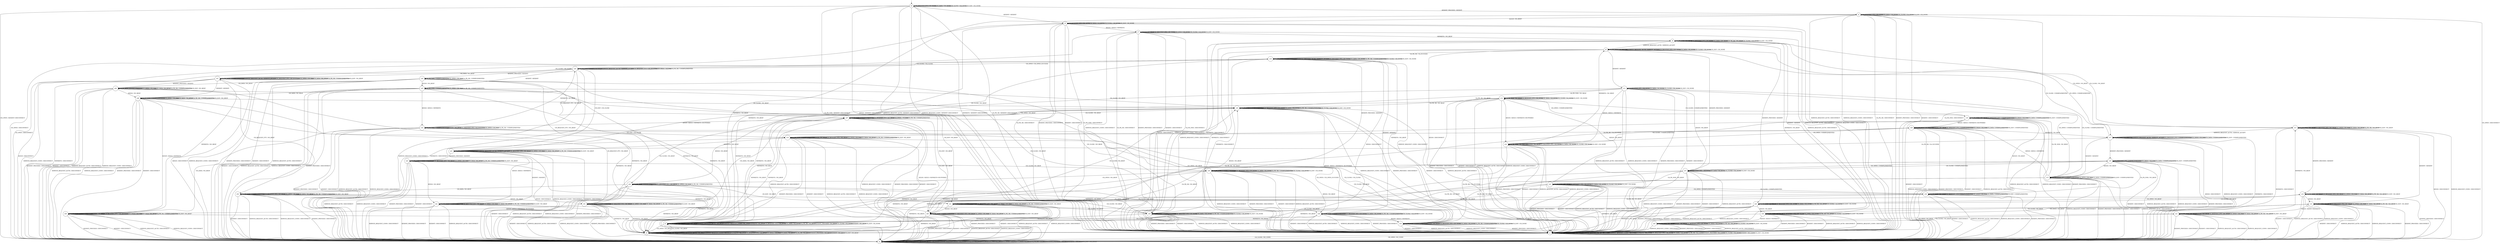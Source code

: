 digraph g {

	 s0 [shape = "circle" label="s0"];
	 s1 [shape = "circle" label="s1"];
	 s2 [shape = "circle" label="s2"];
	 s3 [shape = "circle" label="s3"];
	 s4 [shape = "circle" label="s4"];
	 s5 [shape = "circle" label="s5"];
	 s6 [shape = "circle" label="s6"];
	 s7 [shape = "circle" label="s7"];
	 s8 [shape = "circle" label="s8"];
	 s9 [shape = "circle" label="s9"];
	 s10 [shape = "circle" label="s10"];
	 s11 [shape = "circle" label="s11"];
	 s12 [shape = "circle" label="s12"];
	 s13 [shape = "circle" label="s13"];
	 s14 [shape = "circle" label="s14"];
	 s15 [shape = "circle" label="s15"];
	 s16 [shape = "circle" label="s16"];
	 s17 [shape = "circle" label="s17"];
	 s18 [shape = "circle" label="s18"];
	 s19 [shape = "circle" label="s19"];
	 s20 [shape = "circle" label="s20"];
	 s21 [shape = "circle" label="s21"];
	 s22 [shape = "circle" label="s22"];
	 s23 [shape = "circle" label="s23"];
	 s24 [shape = "circle" label="s24"];
	 s25 [shape = "circle" label="s25"];
	 s26 [shape = "circle" label="s26"];
	 s27 [shape = "circle" label="s27"];
	 s28 [shape = "circle" label="s28"];
	 s29 [shape = "circle" label="s29"];
	 s30 [shape = "circle" label="s30"];
	 s31 [shape = "circle" label="s31"];
	 s32 [shape = "circle" label="s32"];
	 s33 [shape = "circle" label="s33"];
	 s34 [shape = "circle" label="s34"];
	 s35 [shape = "circle" label="s35"];
	 s36 [shape = "circle" label="s36"];
	 s37 [shape = "circle" label="s37"];
	 s38 [shape = "circle" label="s38"];
	 s39 [shape = "circle" label="s39"];
	 s40 [shape = "circle" label="s40"];
	 s41 [shape = "circle" label="s41"];
	 s42 [shape = "circle" label="s42"];
	 s43 [shape = "circle" label="s43"];
	 s44 [shape = "circle" label="s44"];
	 s45 [shape = "circle" label="s45"];
	 s46 [shape = "circle" label="s46"];
	 s47 [shape = "circle" label="s47"];
	 s48 [shape = "circle" label="s48"];
	 s49 [shape = "circle" label="s49"];
	 s50 [shape = "circle" label="s50"];
	 s51 [shape = "circle" label="s51"];
	 s0 -> s1 [label="UA_PK_NOK / KEXINIT+DISCONNECT"];
	 s0 -> s1 [label="KEX30 / KEXINIT+DISCONNECT"];
	 s0 -> s1 [label="SERVICE_REQUEST_AUTH / KEXINIT+DISCONNECT"];
	 s0 -> s1 [label="SERVICE_REQUEST_CONN / KEXINIT+DISCONNECT"];
	 s0 -> s1 [label="NEWKEYS / KEXINIT+DISCONNECT"];
	 s0 -> s0 [label="CH_REQUEST_PTY / CH_NONE"];
	 s0 -> s4 [label="CH_OPEN / KEXINIT+DISCONNECT"];
	 s0 -> s0 [label="CH_DATA / CH_NONE"];
	 s0 -> s1 [label="UA_PK_OK / KEXINIT+DISCONNECT"];
	 s0 -> s2 [label="KEXINIT_PROCEED / KEXINIT"];
	 s0 -> s0 [label="CH_CLOSE / CH_NONE"];
	 s0 -> s5 [label="KEXINIT / KEXINIT"];
	 s0 -> s0 [label="CH_EOF / CH_NONE"];
	 s1 -> s1 [label="UA_PK_NOK / NO_CONN"];
	 s1 -> s1 [label="KEX30 / NO_CONN"];
	 s1 -> s1 [label="SERVICE_REQUEST_AUTH / NO_CONN"];
	 s1 -> s1 [label="SERVICE_REQUEST_CONN / NO_CONN"];
	 s1 -> s1 [label="NEWKEYS / NO_CONN"];
	 s1 -> s1 [label="CH_REQUEST_PTY / CH_NONE"];
	 s1 -> s4 [label="CH_OPEN / NO_CONN"];
	 s1 -> s1 [label="CH_DATA / CH_NONE"];
	 s1 -> s1 [label="UA_PK_OK / NO_CONN"];
	 s1 -> s1 [label="KEXINIT_PROCEED / NO_CONN"];
	 s1 -> s1 [label="CH_CLOSE / CH_NONE"];
	 s1 -> s1 [label="KEXINIT / NO_CONN"];
	 s1 -> s1 [label="CH_EOF / CH_NONE"];
	 s2 -> s1 [label="UA_PK_NOK / DISCONNECT"];
	 s2 -> s5 [label="KEX30 / NO_RESP"];
	 s2 -> s1 [label="SERVICE_REQUEST_AUTH / DISCONNECT"];
	 s2 -> s1 [label="SERVICE_REQUEST_CONN / DISCONNECT"];
	 s2 -> s3 [label="NEWKEYS / NO_RESP"];
	 s2 -> s2 [label="CH_REQUEST_PTY / CH_NONE"];
	 s2 -> s4 [label="CH_OPEN / DISCONNECT"];
	 s2 -> s2 [label="CH_DATA / CH_NONE"];
	 s2 -> s1 [label="UA_PK_OK / DISCONNECT"];
	 s2 -> s1 [label="KEXINIT_PROCEED / DISCONNECT"];
	 s2 -> s2 [label="CH_CLOSE / CH_NONE"];
	 s2 -> s1 [label="KEXINIT / DISCONNECT"];
	 s2 -> s2 [label="CH_EOF / CH_NONE"];
	 s3 -> s3 [label="UA_PK_NOK / NO_RESP"];
	 s3 -> s3 [label="KEX30 / NO_RESP"];
	 s3 -> s3 [label="SERVICE_REQUEST_AUTH / NO_RESP"];
	 s3 -> s3 [label="SERVICE_REQUEST_CONN / NO_RESP"];
	 s3 -> s3 [label="NEWKEYS / NO_RESP"];
	 s3 -> s3 [label="CH_REQUEST_PTY / CH_NONE"];
	 s3 -> s6 [label="CH_OPEN / NO_RESP"];
	 s3 -> s3 [label="CH_DATA / CH_NONE"];
	 s3 -> s3 [label="UA_PK_OK / NO_RESP"];
	 s3 -> s3 [label="KEXINIT_PROCEED / NO_RESP"];
	 s3 -> s3 [label="CH_CLOSE / CH_NONE"];
	 s3 -> s3 [label="KEXINIT / NO_RESP"];
	 s3 -> s3 [label="CH_EOF / CH_NONE"];
	 s4 -> s4 [label="UA_PK_NOK / NO_CONN"];
	 s4 -> s4 [label="KEX30 / NO_CONN"];
	 s4 -> s4 [label="SERVICE_REQUEST_AUTH / NO_CONN"];
	 s4 -> s4 [label="SERVICE_REQUEST_CONN / NO_CONN"];
	 s4 -> s4 [label="NEWKEYS / NO_CONN"];
	 s4 -> s4 [label="CH_REQUEST_PTY / NO_CONN"];
	 s4 -> s4 [label="CH_OPEN / CH_MAX"];
	 s4 -> s4 [label="CH_DATA / NO_CONN"];
	 s4 -> s4 [label="UA_PK_OK / NO_CONN"];
	 s4 -> s4 [label="KEXINIT_PROCEED / NO_CONN"];
	 s4 -> s1 [label="CH_CLOSE / NO_CONN"];
	 s4 -> s4 [label="KEXINIT / NO_CONN"];
	 s4 -> s4 [label="CH_EOF / NO_CONN"];
	 s5 -> s1 [label="UA_PK_NOK / DISCONNECT"];
	 s5 -> s7 [label="KEX30 / KEX31+NEWKEYS"];
	 s5 -> s1 [label="SERVICE_REQUEST_AUTH / DISCONNECT"];
	 s5 -> s1 [label="SERVICE_REQUEST_CONN / DISCONNECT"];
	 s5 -> s3 [label="NEWKEYS / NO_RESP"];
	 s5 -> s5 [label="CH_REQUEST_PTY / CH_NONE"];
	 s5 -> s4 [label="CH_OPEN / DISCONNECT"];
	 s5 -> s5 [label="CH_DATA / CH_NONE"];
	 s5 -> s1 [label="UA_PK_OK / DISCONNECT"];
	 s5 -> s1 [label="KEXINIT_PROCEED / DISCONNECT"];
	 s5 -> s5 [label="CH_CLOSE / CH_NONE"];
	 s5 -> s1 [label="KEXINIT / DISCONNECT"];
	 s5 -> s5 [label="CH_EOF / CH_NONE"];
	 s6 -> s6 [label="UA_PK_NOK / NO_RESP"];
	 s6 -> s6 [label="KEX30 / NO_RESP"];
	 s6 -> s6 [label="SERVICE_REQUEST_AUTH / NO_RESP"];
	 s6 -> s6 [label="SERVICE_REQUEST_CONN / NO_RESP"];
	 s6 -> s6 [label="NEWKEYS / NO_RESP"];
	 s6 -> s6 [label="CH_REQUEST_PTY / NO_RESP"];
	 s6 -> s6 [label="CH_OPEN / CH_MAX"];
	 s6 -> s6 [label="CH_DATA / NO_RESP"];
	 s6 -> s6 [label="UA_PK_OK / NO_RESP"];
	 s6 -> s6 [label="KEXINIT_PROCEED / NO_RESP"];
	 s6 -> s3 [label="CH_CLOSE / NO_RESP"];
	 s6 -> s6 [label="KEXINIT / NO_RESP"];
	 s6 -> s6 [label="CH_EOF / NO_RESP"];
	 s7 -> s1 [label="UA_PK_NOK / DISCONNECT"];
	 s7 -> s7 [label="KEX30 / NO_RESP"];
	 s7 -> s1 [label="SERVICE_REQUEST_AUTH / DISCONNECT"];
	 s7 -> s1 [label="SERVICE_REQUEST_CONN / DISCONNECT"];
	 s7 -> s8 [label="NEWKEYS / NO_RESP"];
	 s7 -> s7 [label="CH_REQUEST_PTY / CH_NONE"];
	 s7 -> s4 [label="CH_OPEN / DISCONNECT"];
	 s7 -> s7 [label="CH_DATA / CH_NONE"];
	 s7 -> s1 [label="UA_PK_OK / DISCONNECT"];
	 s7 -> s1 [label="KEXINIT_PROCEED / DISCONNECT"];
	 s7 -> s7 [label="CH_CLOSE / CH_NONE"];
	 s7 -> s1 [label="KEXINIT / DISCONNECT"];
	 s7 -> s7 [label="CH_EOF / CH_NONE"];
	 s8 -> s8 [label="UA_PK_NOK / NO_RESP"];
	 s8 -> s1 [label="KEX30 / DISCONNECT"];
	 s8 -> s9 [label="SERVICE_REQUEST_AUTH / SERVICE_ACCEPT"];
	 s8 -> s1 [label="SERVICE_REQUEST_CONN / DISCONNECT"];
	 s8 -> s1 [label="NEWKEYS / DISCONNECT"];
	 s8 -> s8 [label="CH_REQUEST_PTY / CH_NONE"];
	 s8 -> s13 [label="CH_OPEN / NO_RESP"];
	 s8 -> s8 [label="CH_DATA / CH_NONE"];
	 s8 -> s8 [label="UA_PK_OK / NO_RESP"];
	 s8 -> s20 [label="KEXINIT_PROCEED / KEXINIT"];
	 s8 -> s8 [label="CH_CLOSE / CH_NONE"];
	 s8 -> s30 [label="KEXINIT / KEXINIT"];
	 s8 -> s8 [label="CH_EOF / CH_NONE"];
	 s9 -> s9 [label="UA_PK_NOK / UA_FAILURE"];
	 s9 -> s1 [label="KEX30 / DISCONNECT"];
	 s9 -> s9 [label="SERVICE_REQUEST_AUTH / SERVICE_ACCEPT"];
	 s9 -> s1 [label="SERVICE_REQUEST_CONN / DISCONNECT"];
	 s9 -> s1 [label="NEWKEYS / DISCONNECT"];
	 s9 -> s9 [label="CH_REQUEST_PTY / CH_NONE"];
	 s9 -> s17 [label="CH_OPEN / UNIMPLEMENTED"];
	 s9 -> s9 [label="CH_DATA / CH_NONE"];
	 s9 -> s10 [label="UA_PK_OK / UA_SUCCESS"];
	 s9 -> s37 [label="KEXINIT_PROCEED / KEXINIT"];
	 s9 -> s9 [label="CH_CLOSE / CH_NONE"];
	 s9 -> s11 [label="KEXINIT / KEXINIT"];
	 s9 -> s9 [label="CH_EOF / CH_NONE"];
	 s10 -> s10 [label="UA_PK_NOK / UNIMPLEMENTED"];
	 s10 -> s1 [label="KEX30 / DISCONNECT"];
	 s10 -> s10 [label="SERVICE_REQUEST_AUTH / SERVICE_ACCEPT"];
	 s10 -> s1 [label="SERVICE_REQUEST_CONN / DISCONNECT"];
	 s10 -> s1 [label="NEWKEYS / DISCONNECT"];
	 s10 -> s10 [label="CH_REQUEST_PTY / CH_NONE"];
	 s10 -> s24 [label="CH_OPEN / CH_OPEN_SUCCESS"];
	 s10 -> s10 [label="CH_DATA / CH_NONE"];
	 s10 -> s10 [label="UA_PK_OK / UNIMPLEMENTED"];
	 s10 -> s45 [label="KEXINIT_PROCEED / KEXINIT"];
	 s10 -> s10 [label="CH_CLOSE / CH_NONE"];
	 s10 -> s36 [label="KEXINIT / KEXINIT"];
	 s10 -> s10 [label="CH_EOF / CH_NONE"];
	 s11 -> s12 [label="UA_PK_NOK / NO_RESP"];
	 s11 -> s22 [label="KEX30 / KEX31+NEWKEYS"];
	 s11 -> s1 [label="SERVICE_REQUEST_AUTH / DISCONNECT"];
	 s11 -> s1 [label="SERVICE_REQUEST_CONN / DISCONNECT"];
	 s11 -> s3 [label="NEWKEYS / NO_RESP"];
	 s11 -> s11 [label="CH_REQUEST_PTY / CH_NONE"];
	 s11 -> s15 [label="CH_OPEN / UNIMPLEMENTED"];
	 s11 -> s11 [label="CH_DATA / CH_NONE"];
	 s11 -> s35 [label="UA_PK_OK / NO_RESP"];
	 s11 -> s1 [label="KEXINIT_PROCEED / DISCONNECT"];
	 s11 -> s11 [label="CH_CLOSE / CH_NONE"];
	 s11 -> s1 [label="KEXINIT / DISCONNECT"];
	 s11 -> s11 [label="CH_EOF / CH_NONE"];
	 s12 -> s12 [label="UA_PK_NOK / NO_RESP"];
	 s12 -> s22 [label="KEX30 / KEX31+NEWKEYS+BUFFERED"];
	 s12 -> s1 [label="SERVICE_REQUEST_AUTH / DISCONNECT"];
	 s12 -> s1 [label="SERVICE_REQUEST_CONN / DISCONNECT"];
	 s12 -> s3 [label="NEWKEYS / NO_RESP"];
	 s12 -> s12 [label="CH_REQUEST_PTY / CH_NONE"];
	 s12 -> s19 [label="CH_OPEN / UNIMPLEMENTED"];
	 s12 -> s12 [label="CH_DATA / CH_NONE"];
	 s12 -> s35 [label="UA_PK_OK / NO_RESP"];
	 s12 -> s1 [label="KEXINIT_PROCEED / DISCONNECT"];
	 s12 -> s12 [label="CH_CLOSE / CH_NONE"];
	 s12 -> s1 [label="KEXINIT / DISCONNECT"];
	 s12 -> s12 [label="CH_EOF / CH_NONE"];
	 s13 -> s13 [label="UA_PK_NOK / NO_RESP"];
	 s13 -> s4 [label="KEX30 / DISCONNECT"];
	 s13 -> s17 [label="SERVICE_REQUEST_AUTH / SERVICE_ACCEPT"];
	 s13 -> s4 [label="SERVICE_REQUEST_CONN / DISCONNECT"];
	 s13 -> s4 [label="NEWKEYS / DISCONNECT"];
	 s13 -> s13 [label="CH_REQUEST_PTY / NO_RESP"];
	 s13 -> s13 [label="CH_OPEN / CH_MAX"];
	 s13 -> s13 [label="CH_DATA / NO_RESP"];
	 s13 -> s13 [label="UA_PK_OK / NO_RESP"];
	 s13 -> s16 [label="KEXINIT_PROCEED / KEXINIT"];
	 s13 -> s8 [label="CH_CLOSE / NO_RESP"];
	 s13 -> s14 [label="KEXINIT / KEXINIT"];
	 s13 -> s13 [label="CH_EOF / NO_RESP"];
	 s14 -> s14 [label="UA_PK_NOK / NO_RESP"];
	 s14 -> s21 [label="KEX30 / KEX31+NEWKEYS"];
	 s14 -> s4 [label="SERVICE_REQUEST_AUTH / DISCONNECT"];
	 s14 -> s4 [label="SERVICE_REQUEST_CONN / DISCONNECT"];
	 s14 -> s6 [label="NEWKEYS / NO_RESP"];
	 s14 -> s14 [label="CH_REQUEST_PTY / NO_RESP"];
	 s14 -> s14 [label="CH_OPEN / CH_MAX"];
	 s14 -> s14 [label="CH_DATA / NO_RESP"];
	 s14 -> s14 [label="UA_PK_OK / NO_RESP"];
	 s14 -> s4 [label="KEXINIT_PROCEED / DISCONNECT"];
	 s14 -> s30 [label="CH_CLOSE / NO_RESP"];
	 s14 -> s4 [label="KEXINIT / DISCONNECT"];
	 s14 -> s14 [label="CH_EOF / NO_RESP"];
	 s15 -> s19 [label="UA_PK_NOK / NO_RESP"];
	 s15 -> s28 [label="KEX30 / KEX31+NEWKEYS"];
	 s15 -> s4 [label="SERVICE_REQUEST_AUTH / DISCONNECT"];
	 s15 -> s4 [label="SERVICE_REQUEST_CONN / DISCONNECT"];
	 s15 -> s6 [label="NEWKEYS / NO_RESP"];
	 s15 -> s15 [label="CH_REQUEST_PTY / UNIMPLEMENTED"];
	 s15 -> s15 [label="CH_OPEN / CH_MAX"];
	 s15 -> s15 [label="CH_DATA / UNIMPLEMENTED"];
	 s15 -> s40 [label="UA_PK_OK / NO_RESP"];
	 s15 -> s4 [label="KEXINIT_PROCEED / DISCONNECT"];
	 s15 -> s11 [label="CH_CLOSE / UNIMPLEMENTED"];
	 s15 -> s4 [label="KEXINIT / DISCONNECT"];
	 s15 -> s15 [label="CH_EOF / UNIMPLEMENTED"];
	 s16 -> s16 [label="UA_PK_NOK / NO_RESP"];
	 s16 -> s14 [label="KEX30 / NO_RESP"];
	 s16 -> s4 [label="SERVICE_REQUEST_AUTH / DISCONNECT"];
	 s16 -> s4 [label="SERVICE_REQUEST_CONN / DISCONNECT"];
	 s16 -> s6 [label="NEWKEYS / NO_RESP"];
	 s16 -> s16 [label="CH_REQUEST_PTY / NO_RESP"];
	 s16 -> s16 [label="CH_OPEN / CH_MAX"];
	 s16 -> s16 [label="CH_DATA / NO_RESP"];
	 s16 -> s16 [label="UA_PK_OK / NO_RESP"];
	 s16 -> s4 [label="KEXINIT_PROCEED / DISCONNECT"];
	 s16 -> s20 [label="CH_CLOSE / NO_RESP"];
	 s16 -> s4 [label="KEXINIT / DISCONNECT"];
	 s16 -> s16 [label="CH_EOF / NO_RESP"];
	 s17 -> s17 [label="UA_PK_NOK / UA_FAILURE"];
	 s17 -> s4 [label="KEX30 / DISCONNECT"];
	 s17 -> s17 [label="SERVICE_REQUEST_AUTH / SERVICE_ACCEPT"];
	 s17 -> s4 [label="SERVICE_REQUEST_CONN / DISCONNECT"];
	 s17 -> s4 [label="NEWKEYS / DISCONNECT"];
	 s17 -> s17 [label="CH_REQUEST_PTY / UNIMPLEMENTED"];
	 s17 -> s17 [label="CH_OPEN / CH_MAX"];
	 s17 -> s17 [label="CH_DATA / UNIMPLEMENTED"];
	 s17 -> s23 [label="UA_PK_OK / UA_SUCCESS"];
	 s17 -> s18 [label="KEXINIT_PROCEED / KEXINIT"];
	 s17 -> s9 [label="CH_CLOSE / UNIMPLEMENTED"];
	 s17 -> s15 [label="KEXINIT / KEXINIT"];
	 s17 -> s17 [label="CH_EOF / UNIMPLEMENTED"];
	 s18 -> s38 [label="UA_PK_NOK / NO_RESP"];
	 s18 -> s15 [label="KEX30 / NO_RESP"];
	 s18 -> s4 [label="SERVICE_REQUEST_AUTH / DISCONNECT"];
	 s18 -> s4 [label="SERVICE_REQUEST_CONN / DISCONNECT"];
	 s18 -> s6 [label="NEWKEYS / NO_RESP"];
	 s18 -> s18 [label="CH_REQUEST_PTY / UNIMPLEMENTED"];
	 s18 -> s18 [label="CH_OPEN / CH_MAX"];
	 s18 -> s18 [label="CH_DATA / UNIMPLEMENTED"];
	 s18 -> s31 [label="UA_PK_OK / NO_RESP"];
	 s18 -> s4 [label="KEXINIT_PROCEED / DISCONNECT"];
	 s18 -> s37 [label="CH_CLOSE / UNIMPLEMENTED"];
	 s18 -> s4 [label="KEXINIT / DISCONNECT"];
	 s18 -> s18 [label="CH_EOF / UNIMPLEMENTED"];
	 s19 -> s19 [label="UA_PK_NOK / NO_RESP"];
	 s19 -> s28 [label="KEX30 / KEX31+NEWKEYS+BUFFERED"];
	 s19 -> s4 [label="SERVICE_REQUEST_AUTH / DISCONNECT"];
	 s19 -> s4 [label="SERVICE_REQUEST_CONN / DISCONNECT"];
	 s19 -> s6 [label="NEWKEYS / NO_RESP"];
	 s19 -> s19 [label="CH_REQUEST_PTY / UNIMPLEMENTED"];
	 s19 -> s19 [label="CH_OPEN / CH_MAX"];
	 s19 -> s19 [label="CH_DATA / UNIMPLEMENTED"];
	 s19 -> s40 [label="UA_PK_OK / NO_RESP"];
	 s19 -> s4 [label="KEXINIT_PROCEED / DISCONNECT"];
	 s19 -> s12 [label="CH_CLOSE / UNIMPLEMENTED"];
	 s19 -> s4 [label="KEXINIT / DISCONNECT"];
	 s19 -> s19 [label="CH_EOF / UNIMPLEMENTED"];
	 s20 -> s20 [label="UA_PK_NOK / NO_RESP"];
	 s20 -> s30 [label="KEX30 / NO_RESP"];
	 s20 -> s1 [label="SERVICE_REQUEST_AUTH / DISCONNECT"];
	 s20 -> s1 [label="SERVICE_REQUEST_CONN / DISCONNECT"];
	 s20 -> s3 [label="NEWKEYS / NO_RESP"];
	 s20 -> s20 [label="CH_REQUEST_PTY / CH_NONE"];
	 s20 -> s16 [label="CH_OPEN / NO_RESP"];
	 s20 -> s20 [label="CH_DATA / CH_NONE"];
	 s20 -> s20 [label="UA_PK_OK / NO_RESP"];
	 s20 -> s1 [label="KEXINIT_PROCEED / DISCONNECT"];
	 s20 -> s20 [label="CH_CLOSE / CH_NONE"];
	 s20 -> s1 [label="KEXINIT / DISCONNECT"];
	 s20 -> s20 [label="CH_EOF / CH_NONE"];
	 s21 -> s21 [label="UA_PK_NOK / NO_RESP"];
	 s21 -> s21 [label="KEX30 / NO_RESP"];
	 s21 -> s4 [label="SERVICE_REQUEST_AUTH / DISCONNECT"];
	 s21 -> s4 [label="SERVICE_REQUEST_CONN / DISCONNECT"];
	 s21 -> s13 [label="NEWKEYS / NO_RESP"];
	 s21 -> s21 [label="CH_REQUEST_PTY / NO_RESP"];
	 s21 -> s21 [label="CH_OPEN / CH_MAX"];
	 s21 -> s21 [label="CH_DATA / NO_RESP"];
	 s21 -> s21 [label="UA_PK_OK / NO_RESP"];
	 s21 -> s4 [label="KEXINIT_PROCEED / DISCONNECT"];
	 s21 -> s29 [label="CH_CLOSE / NO_RESP"];
	 s21 -> s4 [label="KEXINIT / DISCONNECT"];
	 s21 -> s21 [label="CH_EOF / NO_RESP"];
	 s22 -> s22 [label="UA_PK_NOK / UA_FAILURE"];
	 s22 -> s22 [label="KEX30 / NO_RESP"];
	 s22 -> s1 [label="SERVICE_REQUEST_AUTH / DISCONNECT"];
	 s22 -> s1 [label="SERVICE_REQUEST_CONN / DISCONNECT"];
	 s22 -> s9 [label="NEWKEYS / NO_RESP"];
	 s22 -> s22 [label="CH_REQUEST_PTY / CH_NONE"];
	 s22 -> s28 [label="CH_OPEN / UNIMPLEMENTED"];
	 s22 -> s22 [label="CH_DATA / CH_NONE"];
	 s22 -> s34 [label="UA_PK_OK / UA_SUCCESS"];
	 s22 -> s1 [label="KEXINIT_PROCEED / DISCONNECT"];
	 s22 -> s22 [label="CH_CLOSE / CH_NONE"];
	 s22 -> s1 [label="KEXINIT / DISCONNECT"];
	 s22 -> s22 [label="CH_EOF / CH_NONE"];
	 s23 -> s23 [label="UA_PK_NOK / UNIMPLEMENTED"];
	 s23 -> s4 [label="KEX30 / DISCONNECT"];
	 s23 -> s23 [label="SERVICE_REQUEST_AUTH / SERVICE_ACCEPT"];
	 s23 -> s4 [label="SERVICE_REQUEST_CONN / DISCONNECT"];
	 s23 -> s4 [label="NEWKEYS / DISCONNECT"];
	 s23 -> s23 [label="CH_REQUEST_PTY / NO_RESP"];
	 s23 -> s23 [label="CH_OPEN / CH_MAX"];
	 s23 -> s23 [label="CH_DATA / NO_RESP"];
	 s23 -> s23 [label="UA_PK_OK / UNIMPLEMENTED"];
	 s23 -> s43 [label="KEXINIT_PROCEED / KEXINIT"];
	 s23 -> s10 [label="CH_CLOSE / NO_RESP"];
	 s23 -> s42 [label="KEXINIT / KEXINIT"];
	 s23 -> s23 [label="CH_EOF / NO_RESP"];
	 s24 -> s24 [label="UA_PK_NOK / UNIMPLEMENTED"];
	 s24 -> s4 [label="KEX30 / DISCONNECT"];
	 s24 -> s24 [label="SERVICE_REQUEST_AUTH / SERVICE_ACCEPT"];
	 s24 -> s4 [label="SERVICE_REQUEST_CONN / DISCONNECT"];
	 s24 -> s4 [label="NEWKEYS / DISCONNECT"];
	 s24 -> s24 [label="CH_REQUEST_PTY / CH_SUCCESS"];
	 s24 -> s24 [label="CH_OPEN / CH_MAX"];
	 s24 -> s47 [label="CH_DATA / NO_RESP"];
	 s24 -> s24 [label="UA_PK_OK / UNIMPLEMENTED"];
	 s24 -> s26 [label="KEXINIT_PROCEED / KEXINIT"];
	 s24 -> s10 [label="CH_CLOSE / CH_CLOSE"];
	 s24 -> s25 [label="KEXINIT / KEXINIT"];
	 s24 -> s23 [label="CH_EOF / CH_CLOSE"];
	 s25 -> s25 [label="UA_PK_NOK / UNIMPLEMENTED"];
	 s25 -> s32 [label="KEX30 / KEX31+NEWKEYS"];
	 s25 -> s4 [label="SERVICE_REQUEST_AUTH / DISCONNECT"];
	 s25 -> s4 [label="SERVICE_REQUEST_CONN / DISCONNECT"];
	 s25 -> s6 [label="NEWKEYS / NO_RESP"];
	 s25 -> s27 [label="CH_REQUEST_PTY / NO_RESP"];
	 s25 -> s25 [label="CH_OPEN / CH_MAX"];
	 s25 -> s48 [label="CH_DATA / NO_RESP"];
	 s25 -> s25 [label="UA_PK_OK / UNIMPLEMENTED"];
	 s25 -> s4 [label="KEXINIT_PROCEED / DISCONNECT"];
	 s25 -> s35 [label="CH_CLOSE / NO_RESP"];
	 s25 -> s4 [label="KEXINIT / DISCONNECT"];
	 s25 -> s40 [label="CH_EOF / NO_RESP"];
	 s26 -> s26 [label="UA_PK_NOK / UNIMPLEMENTED"];
	 s26 -> s25 [label="KEX30 / NO_RESP"];
	 s26 -> s4 [label="SERVICE_REQUEST_AUTH / DISCONNECT"];
	 s26 -> s4 [label="SERVICE_REQUEST_CONN / DISCONNECT"];
	 s26 -> s6 [label="NEWKEYS / NO_RESP"];
	 s26 -> s44 [label="CH_REQUEST_PTY / NO_RESP"];
	 s26 -> s26 [label="CH_OPEN / CH_MAX"];
	 s26 -> s46 [label="CH_DATA / NO_RESP"];
	 s26 -> s26 [label="UA_PK_OK / UNIMPLEMENTED"];
	 s26 -> s4 [label="KEXINIT_PROCEED / DISCONNECT"];
	 s26 -> s39 [label="CH_CLOSE / NO_RESP"];
	 s26 -> s4 [label="KEXINIT / DISCONNECT"];
	 s26 -> s31 [label="CH_EOF / NO_RESP"];
	 s27 -> s27 [label="UA_PK_NOK / UNIMPLEMENTED"];
	 s27 -> s32 [label="KEX30 / KEX31+NEWKEYS+BUFFERED"];
	 s27 -> s4 [label="SERVICE_REQUEST_AUTH / DISCONNECT"];
	 s27 -> s4 [label="SERVICE_REQUEST_CONN / DISCONNECT"];
	 s27 -> s6 [label="NEWKEYS / NO_RESP"];
	 s27 -> s27 [label="CH_REQUEST_PTY / NO_RESP"];
	 s27 -> s27 [label="CH_OPEN / CH_MAX"];
	 s27 -> s51 [label="CH_DATA / NO_RESP"];
	 s27 -> s27 [label="UA_PK_OK / UNIMPLEMENTED"];
	 s27 -> s4 [label="KEXINIT_PROCEED / DISCONNECT"];
	 s27 -> s35 [label="CH_CLOSE / NO_RESP"];
	 s27 -> s4 [label="KEXINIT / DISCONNECT"];
	 s27 -> s40 [label="CH_EOF / NO_RESP"];
	 s28 -> s28 [label="UA_PK_NOK / UA_FAILURE"];
	 s28 -> s28 [label="KEX30 / NO_RESP"];
	 s28 -> s4 [label="SERVICE_REQUEST_AUTH / DISCONNECT"];
	 s28 -> s4 [label="SERVICE_REQUEST_CONN / DISCONNECT"];
	 s28 -> s17 [label="NEWKEYS / NO_RESP"];
	 s28 -> s28 [label="CH_REQUEST_PTY / UNIMPLEMENTED"];
	 s28 -> s28 [label="CH_OPEN / CH_MAX"];
	 s28 -> s28 [label="CH_DATA / UNIMPLEMENTED"];
	 s28 -> s33 [label="UA_PK_OK / UA_SUCCESS"];
	 s28 -> s4 [label="KEXINIT_PROCEED / DISCONNECT"];
	 s28 -> s22 [label="CH_CLOSE / UNIMPLEMENTED"];
	 s28 -> s4 [label="KEXINIT / DISCONNECT"];
	 s28 -> s28 [label="CH_EOF / UNIMPLEMENTED"];
	 s29 -> s29 [label="UA_PK_NOK / NO_RESP"];
	 s29 -> s29 [label="KEX30 / NO_RESP"];
	 s29 -> s1 [label="SERVICE_REQUEST_AUTH / DISCONNECT"];
	 s29 -> s1 [label="SERVICE_REQUEST_CONN / DISCONNECT"];
	 s29 -> s8 [label="NEWKEYS / NO_RESP"];
	 s29 -> s29 [label="CH_REQUEST_PTY / CH_NONE"];
	 s29 -> s21 [label="CH_OPEN / NO_RESP"];
	 s29 -> s29 [label="CH_DATA / CH_NONE"];
	 s29 -> s29 [label="UA_PK_OK / NO_RESP"];
	 s29 -> s1 [label="KEXINIT_PROCEED / DISCONNECT"];
	 s29 -> s29 [label="CH_CLOSE / CH_NONE"];
	 s29 -> s1 [label="KEXINIT / DISCONNECT"];
	 s29 -> s29 [label="CH_EOF / CH_NONE"];
	 s30 -> s30 [label="UA_PK_NOK / NO_RESP"];
	 s30 -> s29 [label="KEX30 / KEX31+NEWKEYS"];
	 s30 -> s1 [label="SERVICE_REQUEST_AUTH / DISCONNECT"];
	 s30 -> s1 [label="SERVICE_REQUEST_CONN / DISCONNECT"];
	 s30 -> s3 [label="NEWKEYS / NO_RESP"];
	 s30 -> s30 [label="CH_REQUEST_PTY / CH_NONE"];
	 s30 -> s14 [label="CH_OPEN / NO_RESP"];
	 s30 -> s30 [label="CH_DATA / CH_NONE"];
	 s30 -> s30 [label="UA_PK_OK / NO_RESP"];
	 s30 -> s1 [label="KEXINIT_PROCEED / DISCONNECT"];
	 s30 -> s30 [label="CH_CLOSE / CH_NONE"];
	 s30 -> s1 [label="KEXINIT / DISCONNECT"];
	 s30 -> s30 [label="CH_EOF / CH_NONE"];
	 s31 -> s31 [label="UA_PK_NOK / UNIMPLEMENTED"];
	 s31 -> s40 [label="KEX30 / NO_RESP"];
	 s31 -> s4 [label="SERVICE_REQUEST_AUTH / DISCONNECT"];
	 s31 -> s4 [label="SERVICE_REQUEST_CONN / DISCONNECT"];
	 s31 -> s6 [label="NEWKEYS / NO_RESP"];
	 s31 -> s31 [label="CH_REQUEST_PTY / NO_RESP"];
	 s31 -> s31 [label="CH_OPEN / CH_MAX"];
	 s31 -> s31 [label="CH_DATA / NO_RESP"];
	 s31 -> s31 [label="UA_PK_OK / UNIMPLEMENTED"];
	 s31 -> s4 [label="KEXINIT_PROCEED / DISCONNECT"];
	 s31 -> s39 [label="CH_CLOSE / NO_RESP"];
	 s31 -> s4 [label="KEXINIT / DISCONNECT"];
	 s31 -> s31 [label="CH_EOF / NO_RESP"];
	 s32 -> s32 [label="UA_PK_NOK / UNIMPLEMENTED"];
	 s32 -> s32 [label="KEX30 / NO_RESP"];
	 s32 -> s4 [label="SERVICE_REQUEST_AUTH / DISCONNECT"];
	 s32 -> s4 [label="SERVICE_REQUEST_CONN / DISCONNECT"];
	 s32 -> s24 [label="NEWKEYS / NO_RESP"];
	 s32 -> s32 [label="CH_REQUEST_PTY / CH_SUCCESS"];
	 s32 -> s32 [label="CH_OPEN / CH_MAX"];
	 s32 -> s49 [label="CH_DATA / NO_RESP"];
	 s32 -> s32 [label="UA_PK_OK / UNIMPLEMENTED"];
	 s32 -> s4 [label="KEXINIT_PROCEED / DISCONNECT"];
	 s32 -> s34 [label="CH_CLOSE / CH_CLOSE"];
	 s32 -> s4 [label="KEXINIT / DISCONNECT"];
	 s32 -> s33 [label="CH_EOF / CH_CLOSE"];
	 s33 -> s33 [label="UA_PK_NOK / UNIMPLEMENTED"];
	 s33 -> s33 [label="KEX30 / NO_RESP"];
	 s33 -> s4 [label="SERVICE_REQUEST_AUTH / DISCONNECT"];
	 s33 -> s4 [label="SERVICE_REQUEST_CONN / DISCONNECT"];
	 s33 -> s23 [label="NEWKEYS / NO_RESP"];
	 s33 -> s33 [label="CH_REQUEST_PTY / NO_RESP"];
	 s33 -> s33 [label="CH_OPEN / CH_MAX"];
	 s33 -> s33 [label="CH_DATA / NO_RESP"];
	 s33 -> s33 [label="UA_PK_OK / UNIMPLEMENTED"];
	 s33 -> s4 [label="KEXINIT_PROCEED / DISCONNECT"];
	 s33 -> s34 [label="CH_CLOSE / NO_RESP"];
	 s33 -> s4 [label="KEXINIT / DISCONNECT"];
	 s33 -> s33 [label="CH_EOF / NO_RESP"];
	 s34 -> s34 [label="UA_PK_NOK / UNIMPLEMENTED"];
	 s34 -> s34 [label="KEX30 / NO_RESP"];
	 s34 -> s1 [label="SERVICE_REQUEST_AUTH / DISCONNECT"];
	 s34 -> s1 [label="SERVICE_REQUEST_CONN / DISCONNECT"];
	 s34 -> s10 [label="NEWKEYS / NO_RESP"];
	 s34 -> s34 [label="CH_REQUEST_PTY / CH_NONE"];
	 s34 -> s32 [label="CH_OPEN / CH_OPEN_SUCCESS"];
	 s34 -> s34 [label="CH_DATA / CH_NONE"];
	 s34 -> s34 [label="UA_PK_OK / UNIMPLEMENTED"];
	 s34 -> s1 [label="KEXINIT_PROCEED / DISCONNECT"];
	 s34 -> s34 [label="CH_CLOSE / CH_NONE"];
	 s34 -> s1 [label="KEXINIT / DISCONNECT"];
	 s34 -> s34 [label="CH_EOF / CH_NONE"];
	 s35 -> s35 [label="UA_PK_NOK / UNIMPLEMENTED"];
	 s35 -> s34 [label="KEX30 / KEX31+NEWKEYS+BUFFERED"];
	 s35 -> s1 [label="SERVICE_REQUEST_AUTH / DISCONNECT"];
	 s35 -> s1 [label="SERVICE_REQUEST_CONN / DISCONNECT"];
	 s35 -> s3 [label="NEWKEYS / NO_RESP"];
	 s35 -> s35 [label="CH_REQUEST_PTY / CH_NONE"];
	 s35 -> s27 [label="CH_OPEN / NO_RESP"];
	 s35 -> s35 [label="CH_DATA / CH_NONE"];
	 s35 -> s35 [label="UA_PK_OK / UNIMPLEMENTED"];
	 s35 -> s1 [label="KEXINIT_PROCEED / DISCONNECT"];
	 s35 -> s35 [label="CH_CLOSE / CH_NONE"];
	 s35 -> s1 [label="KEXINIT / DISCONNECT"];
	 s35 -> s35 [label="CH_EOF / CH_NONE"];
	 s36 -> s36 [label="UA_PK_NOK / UNIMPLEMENTED"];
	 s36 -> s34 [label="KEX30 / KEX31+NEWKEYS"];
	 s36 -> s1 [label="SERVICE_REQUEST_AUTH / DISCONNECT"];
	 s36 -> s1 [label="SERVICE_REQUEST_CONN / DISCONNECT"];
	 s36 -> s3 [label="NEWKEYS / NO_RESP"];
	 s36 -> s36 [label="CH_REQUEST_PTY / CH_NONE"];
	 s36 -> s27 [label="CH_OPEN / NO_RESP"];
	 s36 -> s36 [label="CH_DATA / CH_NONE"];
	 s36 -> s36 [label="UA_PK_OK / UNIMPLEMENTED"];
	 s36 -> s1 [label="KEXINIT_PROCEED / DISCONNECT"];
	 s36 -> s36 [label="CH_CLOSE / CH_NONE"];
	 s36 -> s1 [label="KEXINIT / DISCONNECT"];
	 s36 -> s36 [label="CH_EOF / CH_NONE"];
	 s37 -> s41 [label="UA_PK_NOK / NO_RESP"];
	 s37 -> s11 [label="KEX30 / NO_RESP"];
	 s37 -> s1 [label="SERVICE_REQUEST_AUTH / DISCONNECT"];
	 s37 -> s1 [label="SERVICE_REQUEST_CONN / DISCONNECT"];
	 s37 -> s3 [label="NEWKEYS / NO_RESP"];
	 s37 -> s37 [label="CH_REQUEST_PTY / CH_NONE"];
	 s37 -> s18 [label="CH_OPEN / UNIMPLEMENTED"];
	 s37 -> s37 [label="CH_DATA / CH_NONE"];
	 s37 -> s39 [label="UA_PK_OK / NO_RESP"];
	 s37 -> s1 [label="KEXINIT_PROCEED / DISCONNECT"];
	 s37 -> s37 [label="CH_CLOSE / CH_NONE"];
	 s37 -> s1 [label="KEXINIT / DISCONNECT"];
	 s37 -> s37 [label="CH_EOF / CH_NONE"];
	 s38 -> s38 [label="UA_PK_NOK / NO_RESP"];
	 s38 -> s19 [label="KEX30 / NO_RESP"];
	 s38 -> s4 [label="SERVICE_REQUEST_AUTH / DISCONNECT"];
	 s38 -> s4 [label="SERVICE_REQUEST_CONN / DISCONNECT"];
	 s38 -> s6 [label="NEWKEYS / NO_RESP"];
	 s38 -> s38 [label="CH_REQUEST_PTY / UNIMPLEMENTED"];
	 s38 -> s38 [label="CH_OPEN / CH_MAX"];
	 s38 -> s38 [label="CH_DATA / UNIMPLEMENTED"];
	 s38 -> s31 [label="UA_PK_OK / NO_RESP"];
	 s38 -> s4 [label="KEXINIT_PROCEED / DISCONNECT"];
	 s38 -> s41 [label="CH_CLOSE / UNIMPLEMENTED"];
	 s38 -> s4 [label="KEXINIT / DISCONNECT"];
	 s38 -> s38 [label="CH_EOF / UNIMPLEMENTED"];
	 s39 -> s39 [label="UA_PK_NOK / UNIMPLEMENTED"];
	 s39 -> s35 [label="KEX30 / NO_RESP"];
	 s39 -> s1 [label="SERVICE_REQUEST_AUTH / DISCONNECT"];
	 s39 -> s1 [label="SERVICE_REQUEST_CONN / DISCONNECT"];
	 s39 -> s3 [label="NEWKEYS / NO_RESP"];
	 s39 -> s39 [label="CH_REQUEST_PTY / CH_NONE"];
	 s39 -> s44 [label="CH_OPEN / NO_RESP"];
	 s39 -> s39 [label="CH_DATA / CH_NONE"];
	 s39 -> s39 [label="UA_PK_OK / UNIMPLEMENTED"];
	 s39 -> s1 [label="KEXINIT_PROCEED / DISCONNECT"];
	 s39 -> s39 [label="CH_CLOSE / CH_NONE"];
	 s39 -> s1 [label="KEXINIT / DISCONNECT"];
	 s39 -> s39 [label="CH_EOF / CH_NONE"];
	 s40 -> s40 [label="UA_PK_NOK / UNIMPLEMENTED"];
	 s40 -> s33 [label="KEX30 / KEX31+NEWKEYS+BUFFERED"];
	 s40 -> s4 [label="SERVICE_REQUEST_AUTH / DISCONNECT"];
	 s40 -> s4 [label="SERVICE_REQUEST_CONN / DISCONNECT"];
	 s40 -> s6 [label="NEWKEYS / NO_RESP"];
	 s40 -> s40 [label="CH_REQUEST_PTY / NO_RESP"];
	 s40 -> s40 [label="CH_OPEN / CH_MAX"];
	 s40 -> s40 [label="CH_DATA / NO_RESP"];
	 s40 -> s40 [label="UA_PK_OK / UNIMPLEMENTED"];
	 s40 -> s4 [label="KEXINIT_PROCEED / DISCONNECT"];
	 s40 -> s35 [label="CH_CLOSE / NO_RESP"];
	 s40 -> s4 [label="KEXINIT / DISCONNECT"];
	 s40 -> s40 [label="CH_EOF / NO_RESP"];
	 s41 -> s41 [label="UA_PK_NOK / NO_RESP"];
	 s41 -> s12 [label="KEX30 / NO_RESP"];
	 s41 -> s1 [label="SERVICE_REQUEST_AUTH / DISCONNECT"];
	 s41 -> s1 [label="SERVICE_REQUEST_CONN / DISCONNECT"];
	 s41 -> s3 [label="NEWKEYS / NO_RESP"];
	 s41 -> s41 [label="CH_REQUEST_PTY / CH_NONE"];
	 s41 -> s38 [label="CH_OPEN / UNIMPLEMENTED"];
	 s41 -> s41 [label="CH_DATA / CH_NONE"];
	 s41 -> s39 [label="UA_PK_OK / NO_RESP"];
	 s41 -> s1 [label="KEXINIT_PROCEED / DISCONNECT"];
	 s41 -> s41 [label="CH_CLOSE / CH_NONE"];
	 s41 -> s1 [label="KEXINIT / DISCONNECT"];
	 s41 -> s41 [label="CH_EOF / CH_NONE"];
	 s42 -> s42 [label="UA_PK_NOK / UNIMPLEMENTED"];
	 s42 -> s33 [label="KEX30 / KEX31+NEWKEYS"];
	 s42 -> s4 [label="SERVICE_REQUEST_AUTH / DISCONNECT"];
	 s42 -> s4 [label="SERVICE_REQUEST_CONN / DISCONNECT"];
	 s42 -> s6 [label="NEWKEYS / NO_RESP"];
	 s42 -> s42 [label="CH_REQUEST_PTY / NO_RESP"];
	 s42 -> s42 [label="CH_OPEN / CH_MAX"];
	 s42 -> s42 [label="CH_DATA / NO_RESP"];
	 s42 -> s42 [label="UA_PK_OK / UNIMPLEMENTED"];
	 s42 -> s4 [label="KEXINIT_PROCEED / DISCONNECT"];
	 s42 -> s36 [label="CH_CLOSE / NO_RESP"];
	 s42 -> s4 [label="KEXINIT / DISCONNECT"];
	 s42 -> s42 [label="CH_EOF / NO_RESP"];
	 s43 -> s43 [label="UA_PK_NOK / UNIMPLEMENTED"];
	 s43 -> s42 [label="KEX30 / NO_RESP"];
	 s43 -> s4 [label="SERVICE_REQUEST_AUTH / DISCONNECT"];
	 s43 -> s4 [label="SERVICE_REQUEST_CONN / DISCONNECT"];
	 s43 -> s6 [label="NEWKEYS / NO_RESP"];
	 s43 -> s43 [label="CH_REQUEST_PTY / NO_RESP"];
	 s43 -> s43 [label="CH_OPEN / CH_MAX"];
	 s43 -> s43 [label="CH_DATA / NO_RESP"];
	 s43 -> s43 [label="UA_PK_OK / UNIMPLEMENTED"];
	 s43 -> s4 [label="KEXINIT_PROCEED / DISCONNECT"];
	 s43 -> s45 [label="CH_CLOSE / NO_RESP"];
	 s43 -> s4 [label="KEXINIT / DISCONNECT"];
	 s43 -> s43 [label="CH_EOF / NO_RESP"];
	 s44 -> s44 [label="UA_PK_NOK / UNIMPLEMENTED"];
	 s44 -> s27 [label="KEX30 / NO_RESP"];
	 s44 -> s4 [label="SERVICE_REQUEST_AUTH / DISCONNECT"];
	 s44 -> s4 [label="SERVICE_REQUEST_CONN / DISCONNECT"];
	 s44 -> s6 [label="NEWKEYS / NO_RESP"];
	 s44 -> s44 [label="CH_REQUEST_PTY / NO_RESP"];
	 s44 -> s44 [label="CH_OPEN / CH_MAX"];
	 s44 -> s50 [label="CH_DATA / NO_RESP"];
	 s44 -> s44 [label="UA_PK_OK / UNIMPLEMENTED"];
	 s44 -> s4 [label="KEXINIT_PROCEED / DISCONNECT"];
	 s44 -> s39 [label="CH_CLOSE / NO_RESP"];
	 s44 -> s4 [label="KEXINIT / DISCONNECT"];
	 s44 -> s31 [label="CH_EOF / NO_RESP"];
	 s45 -> s45 [label="UA_PK_NOK / UNIMPLEMENTED"];
	 s45 -> s36 [label="KEX30 / NO_RESP"];
	 s45 -> s1 [label="SERVICE_REQUEST_AUTH / DISCONNECT"];
	 s45 -> s1 [label="SERVICE_REQUEST_CONN / DISCONNECT"];
	 s45 -> s3 [label="NEWKEYS / NO_RESP"];
	 s45 -> s45 [label="CH_REQUEST_PTY / CH_NONE"];
	 s45 -> s44 [label="CH_OPEN / NO_RESP"];
	 s45 -> s45 [label="CH_DATA / CH_NONE"];
	 s45 -> s45 [label="UA_PK_OK / UNIMPLEMENTED"];
	 s45 -> s1 [label="KEXINIT_PROCEED / DISCONNECT"];
	 s45 -> s45 [label="CH_CLOSE / CH_NONE"];
	 s45 -> s1 [label="KEXINIT / DISCONNECT"];
	 s45 -> s45 [label="CH_EOF / CH_NONE"];
	 s46 -> s46 [label="UA_PK_NOK / UNIMPLEMENTED"];
	 s46 -> s48 [label="KEX30 / NO_RESP"];
	 s46 -> s4 [label="SERVICE_REQUEST_AUTH / DISCONNECT"];
	 s46 -> s4 [label="SERVICE_REQUEST_CONN / DISCONNECT"];
	 s46 -> s6 [label="NEWKEYS / NO_RESP"];
	 s46 -> s50 [label="CH_REQUEST_PTY / NO_RESP"];
	 s46 -> s46 [label="CH_OPEN / CH_MAX"];
	 s46 -> s46 [label="CH_DATA / NO_RESP"];
	 s46 -> s46 [label="UA_PK_OK / UNIMPLEMENTED"];
	 s46 -> s4 [label="KEXINIT_PROCEED / DISCONNECT"];
	 s46 -> s39 [label="CH_CLOSE / NO_RESP"];
	 s46 -> s4 [label="KEXINIT / DISCONNECT"];
	 s46 -> s46 [label="CH_EOF / NO_RESP"];
	 s47 -> s47 [label="UA_PK_NOK / UNIMPLEMENTED"];
	 s47 -> s4 [label="KEX30 / DISCONNECT"];
	 s47 -> s47 [label="SERVICE_REQUEST_AUTH / SERVICE_ACCEPT"];
	 s47 -> s4 [label="SERVICE_REQUEST_CONN / DISCONNECT"];
	 s47 -> s4 [label="NEWKEYS / DISCONNECT"];
	 s47 -> s47 [label="CH_REQUEST_PTY / CH_SUCCESS"];
	 s47 -> s47 [label="CH_OPEN / CH_MAX"];
	 s47 -> s47 [label="CH_DATA / NO_RESP"];
	 s47 -> s47 [label="UA_PK_OK / UNIMPLEMENTED"];
	 s47 -> s46 [label="KEXINIT_PROCEED / KEXINIT"];
	 s47 -> s10 [label="CH_CLOSE / CH_CLOSE"];
	 s47 -> s48 [label="KEXINIT / KEXINIT"];
	 s47 -> s47 [label="CH_EOF / NO_RESP"];
	 s48 -> s48 [label="UA_PK_NOK / UNIMPLEMENTED"];
	 s48 -> s49 [label="KEX30 / KEX31+NEWKEYS"];
	 s48 -> s4 [label="SERVICE_REQUEST_AUTH / DISCONNECT"];
	 s48 -> s4 [label="SERVICE_REQUEST_CONN / DISCONNECT"];
	 s48 -> s6 [label="NEWKEYS / NO_RESP"];
	 s48 -> s51 [label="CH_REQUEST_PTY / NO_RESP"];
	 s48 -> s48 [label="CH_OPEN / CH_MAX"];
	 s48 -> s48 [label="CH_DATA / NO_RESP"];
	 s48 -> s48 [label="UA_PK_OK / UNIMPLEMENTED"];
	 s48 -> s4 [label="KEXINIT_PROCEED / DISCONNECT"];
	 s48 -> s35 [label="CH_CLOSE / NO_RESP"];
	 s48 -> s4 [label="KEXINIT / DISCONNECT"];
	 s48 -> s48 [label="CH_EOF / NO_RESP"];
	 s49 -> s49 [label="UA_PK_NOK / UNIMPLEMENTED"];
	 s49 -> s49 [label="KEX30 / NO_RESP"];
	 s49 -> s4 [label="SERVICE_REQUEST_AUTH / DISCONNECT"];
	 s49 -> s4 [label="SERVICE_REQUEST_CONN / DISCONNECT"];
	 s49 -> s47 [label="NEWKEYS / NO_RESP"];
	 s49 -> s49 [label="CH_REQUEST_PTY / CH_SUCCESS"];
	 s49 -> s49 [label="CH_OPEN / CH_MAX"];
	 s49 -> s49 [label="CH_DATA / NO_RESP"];
	 s49 -> s49 [label="UA_PK_OK / UNIMPLEMENTED"];
	 s49 -> s4 [label="KEXINIT_PROCEED / DISCONNECT"];
	 s49 -> s34 [label="CH_CLOSE / CH_CLOSE"];
	 s49 -> s4 [label="KEXINIT / DISCONNECT"];
	 s49 -> s49 [label="CH_EOF / NO_RESP"];
	 s50 -> s50 [label="UA_PK_NOK / UNIMPLEMENTED"];
	 s50 -> s51 [label="KEX30 / NO_RESP"];
	 s50 -> s4 [label="SERVICE_REQUEST_AUTH / DISCONNECT"];
	 s50 -> s4 [label="SERVICE_REQUEST_CONN / DISCONNECT"];
	 s50 -> s6 [label="NEWKEYS / NO_RESP"];
	 s50 -> s50 [label="CH_REQUEST_PTY / NO_RESP"];
	 s50 -> s50 [label="CH_OPEN / CH_MAX"];
	 s50 -> s50 [label="CH_DATA / NO_RESP"];
	 s50 -> s50 [label="UA_PK_OK / UNIMPLEMENTED"];
	 s50 -> s4 [label="KEXINIT_PROCEED / DISCONNECT"];
	 s50 -> s39 [label="CH_CLOSE / NO_RESP"];
	 s50 -> s4 [label="KEXINIT / DISCONNECT"];
	 s50 -> s50 [label="CH_EOF / NO_RESP"];
	 s51 -> s51 [label="UA_PK_NOK / UNIMPLEMENTED"];
	 s51 -> s49 [label="KEX30 / KEX31+NEWKEYS+BUFFERED"];
	 s51 -> s4 [label="SERVICE_REQUEST_AUTH / DISCONNECT"];
	 s51 -> s4 [label="SERVICE_REQUEST_CONN / DISCONNECT"];
	 s51 -> s6 [label="NEWKEYS / NO_RESP"];
	 s51 -> s51 [label="CH_REQUEST_PTY / NO_RESP"];
	 s51 -> s51 [label="CH_OPEN / CH_MAX"];
	 s51 -> s51 [label="CH_DATA / NO_RESP"];
	 s51 -> s51 [label="UA_PK_OK / UNIMPLEMENTED"];
	 s51 -> s4 [label="KEXINIT_PROCEED / DISCONNECT"];
	 s51 -> s35 [label="CH_CLOSE / NO_RESP"];
	 s51 -> s4 [label="KEXINIT / DISCONNECT"];
	 s51 -> s51 [label="CH_EOF / NO_RESP"];
__start0 [label="" shape="none" width="0" height="0"];
		__start0 -> s0;

}

